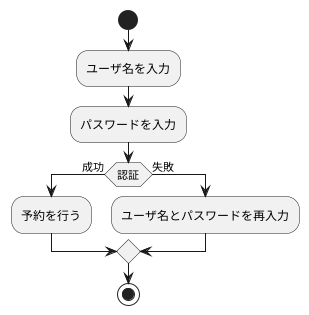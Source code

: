 @startuml 演習7-1
start
:ユーザ名を入力;
:パスワードを入力;
if (認証) then (成功)
    :予約を行う;
else (失敗)
    :ユーザ名とパスワードを再入力;
endif
stop
@enduml